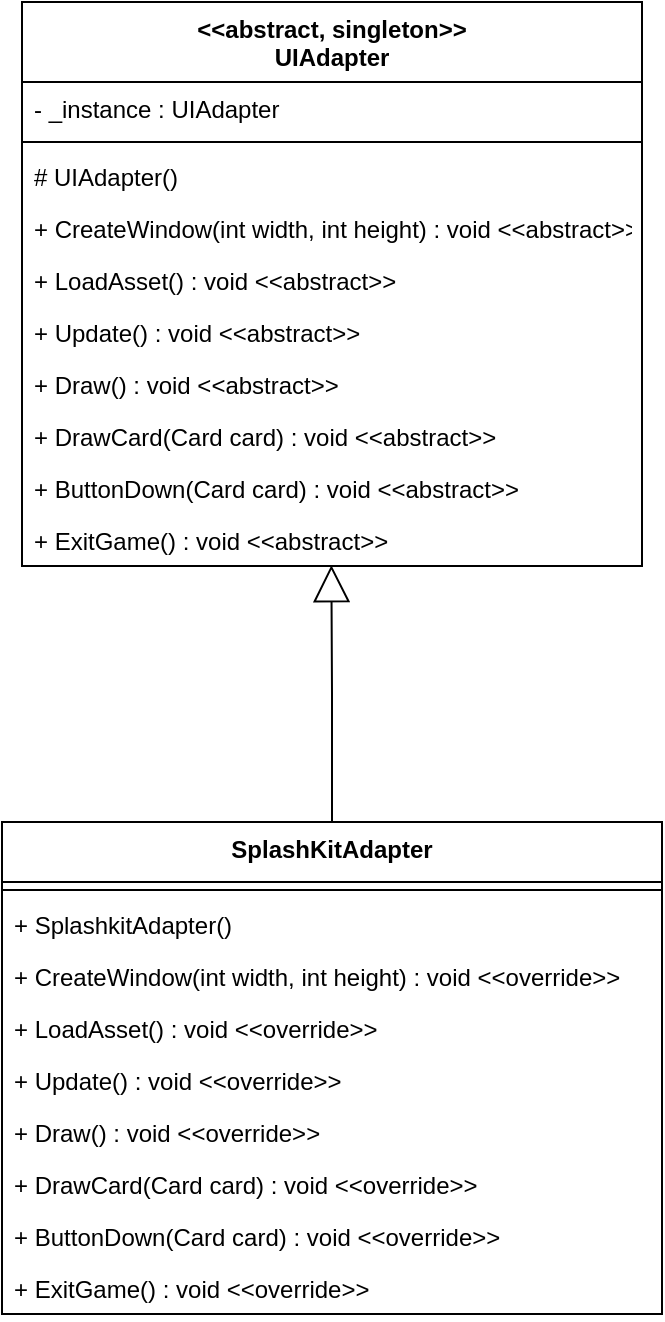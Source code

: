 <mxfile version="15.4.1"><diagram id="gpP6xrQhcJZTPPOt3UcB" name="Page-1"><mxGraphModel dx="1955" dy="867" grid="1" gridSize="10" guides="1" tooltips="1" connect="1" arrows="1" fold="1" page="1" pageScale="1" pageWidth="850" pageHeight="1100" math="0" shadow="0"><root><mxCell id="0"/><mxCell id="1" parent="0"/><mxCell id="ovIlHGlL6Y5NQQGjIwqn-197" value="&lt;&lt;abstract, singleton&gt;&gt;&#xA;UIAdapter&#xA;&#xA;" style="swimlane;fontStyle=1;align=center;verticalAlign=top;childLayout=stackLayout;horizontal=1;startSize=40;horizontalStack=0;resizeParent=1;resizeParentMax=0;resizeLast=0;collapsible=1;marginBottom=0;" vertex="1" parent="1"><mxGeometry x="160" y="90" width="310" height="282" as="geometry"/></mxCell><mxCell id="ovIlHGlL6Y5NQQGjIwqn-198" value="- _instance : UIAdapter" style="text;strokeColor=none;fillColor=none;align=left;verticalAlign=top;spacingLeft=4;spacingRight=4;overflow=hidden;rotatable=0;points=[[0,0.5],[1,0.5]];portConstraint=eastwest;" vertex="1" parent="ovIlHGlL6Y5NQQGjIwqn-197"><mxGeometry y="40" width="310" height="26" as="geometry"/></mxCell><mxCell id="ovIlHGlL6Y5NQQGjIwqn-199" value="" style="line;strokeWidth=1;fillColor=none;align=left;verticalAlign=middle;spacingTop=-1;spacingLeft=3;spacingRight=3;rotatable=0;labelPosition=right;points=[];portConstraint=eastwest;" vertex="1" parent="ovIlHGlL6Y5NQQGjIwqn-197"><mxGeometry y="66" width="310" height="8" as="geometry"/></mxCell><mxCell id="ovIlHGlL6Y5NQQGjIwqn-200" value="# UIAdapter()" style="text;strokeColor=none;fillColor=none;align=left;verticalAlign=top;spacingLeft=4;spacingRight=4;overflow=hidden;rotatable=0;points=[[0,0.5],[1,0.5]];portConstraint=eastwest;" vertex="1" parent="ovIlHGlL6Y5NQQGjIwqn-197"><mxGeometry y="74" width="310" height="26" as="geometry"/></mxCell><mxCell id="ovIlHGlL6Y5NQQGjIwqn-201" value="+ CreateWindow(int width, int height) : void &lt;&lt;abstract&gt;&gt;" style="text;strokeColor=none;fillColor=none;align=left;verticalAlign=top;spacingLeft=4;spacingRight=4;overflow=hidden;rotatable=0;points=[[0,0.5],[1,0.5]];portConstraint=eastwest;" vertex="1" parent="ovIlHGlL6Y5NQQGjIwqn-197"><mxGeometry y="100" width="310" height="26" as="geometry"/></mxCell><mxCell id="ovIlHGlL6Y5NQQGjIwqn-202" value="+ LoadAsset() : void &lt;&lt;abstract&gt;&gt;" style="text;strokeColor=none;fillColor=none;align=left;verticalAlign=top;spacingLeft=4;spacingRight=4;overflow=hidden;rotatable=0;points=[[0,0.5],[1,0.5]];portConstraint=eastwest;" vertex="1" parent="ovIlHGlL6Y5NQQGjIwqn-197"><mxGeometry y="126" width="310" height="26" as="geometry"/></mxCell><mxCell id="ovIlHGlL6Y5NQQGjIwqn-203" value="+ Update() : void &lt;&lt;abstract&gt;&gt;" style="text;strokeColor=none;fillColor=none;align=left;verticalAlign=top;spacingLeft=4;spacingRight=4;overflow=hidden;rotatable=0;points=[[0,0.5],[1,0.5]];portConstraint=eastwest;" vertex="1" parent="ovIlHGlL6Y5NQQGjIwqn-197"><mxGeometry y="152" width="310" height="26" as="geometry"/></mxCell><mxCell id="ovIlHGlL6Y5NQQGjIwqn-204" value="+ Draw() : void &lt;&lt;abstract&gt;&gt;" style="text;strokeColor=none;fillColor=none;align=left;verticalAlign=top;spacingLeft=4;spacingRight=4;overflow=hidden;rotatable=0;points=[[0,0.5],[1,0.5]];portConstraint=eastwest;" vertex="1" parent="ovIlHGlL6Y5NQQGjIwqn-197"><mxGeometry y="178" width="310" height="26" as="geometry"/></mxCell><mxCell id="ovIlHGlL6Y5NQQGjIwqn-205" value="+ DrawCard(Card card) : void &lt;&lt;abstract&gt;&gt;" style="text;strokeColor=none;fillColor=none;align=left;verticalAlign=top;spacingLeft=4;spacingRight=4;overflow=hidden;rotatable=0;points=[[0,0.5],[1,0.5]];portConstraint=eastwest;" vertex="1" parent="ovIlHGlL6Y5NQQGjIwqn-197"><mxGeometry y="204" width="310" height="26" as="geometry"/></mxCell><mxCell id="ovIlHGlL6Y5NQQGjIwqn-206" value="+ ButtonDown(Card card) : void &lt;&lt;abstract&gt;&gt;" style="text;strokeColor=none;fillColor=none;align=left;verticalAlign=top;spacingLeft=4;spacingRight=4;overflow=hidden;rotatable=0;points=[[0,0.5],[1,0.5]];portConstraint=eastwest;" vertex="1" parent="ovIlHGlL6Y5NQQGjIwqn-197"><mxGeometry y="230" width="310" height="26" as="geometry"/></mxCell><mxCell id="ovIlHGlL6Y5NQQGjIwqn-207" value="+ ExitGame() : void &lt;&lt;abstract&gt;&gt;" style="text;strokeColor=none;fillColor=none;align=left;verticalAlign=top;spacingLeft=4;spacingRight=4;overflow=hidden;rotatable=0;points=[[0,0.5],[1,0.5]];portConstraint=eastwest;" vertex="1" parent="ovIlHGlL6Y5NQQGjIwqn-197"><mxGeometry y="256" width="310" height="26" as="geometry"/></mxCell><mxCell id="ovIlHGlL6Y5NQQGjIwqn-208" value="SplashKitAdapter&#xA;&#xA;" style="swimlane;fontStyle=1;align=center;verticalAlign=top;childLayout=stackLayout;horizontal=1;startSize=30;horizontalStack=0;resizeParent=1;resizeParentMax=0;resizeLast=0;collapsible=1;marginBottom=0;" vertex="1" parent="1"><mxGeometry x="150" y="500" width="330" height="246" as="geometry"/></mxCell><mxCell id="ovIlHGlL6Y5NQQGjIwqn-210" value="" style="line;strokeWidth=1;fillColor=none;align=left;verticalAlign=middle;spacingTop=-1;spacingLeft=3;spacingRight=3;rotatable=0;labelPosition=right;points=[];portConstraint=eastwest;" vertex="1" parent="ovIlHGlL6Y5NQQGjIwqn-208"><mxGeometry y="30" width="330" height="8" as="geometry"/></mxCell><mxCell id="ovIlHGlL6Y5NQQGjIwqn-211" value="+ SplashkitAdapter()" style="text;strokeColor=none;fillColor=none;align=left;verticalAlign=top;spacingLeft=4;spacingRight=4;overflow=hidden;rotatable=0;points=[[0,0.5],[1,0.5]];portConstraint=eastwest;" vertex="1" parent="ovIlHGlL6Y5NQQGjIwqn-208"><mxGeometry y="38" width="330" height="26" as="geometry"/></mxCell><mxCell id="ovIlHGlL6Y5NQQGjIwqn-212" value="+ CreateWindow(int width, int height) : void &lt;&lt;override&gt;&gt;" style="text;strokeColor=none;fillColor=none;align=left;verticalAlign=top;spacingLeft=4;spacingRight=4;overflow=hidden;rotatable=0;points=[[0,0.5],[1,0.5]];portConstraint=eastwest;" vertex="1" parent="ovIlHGlL6Y5NQQGjIwqn-208"><mxGeometry y="64" width="330" height="26" as="geometry"/></mxCell><mxCell id="ovIlHGlL6Y5NQQGjIwqn-213" value="+ LoadAsset() : void &lt;&lt;override&gt;&gt;" style="text;strokeColor=none;fillColor=none;align=left;verticalAlign=top;spacingLeft=4;spacingRight=4;overflow=hidden;rotatable=0;points=[[0,0.5],[1,0.5]];portConstraint=eastwest;" vertex="1" parent="ovIlHGlL6Y5NQQGjIwqn-208"><mxGeometry y="90" width="330" height="26" as="geometry"/></mxCell><mxCell id="ovIlHGlL6Y5NQQGjIwqn-214" value="+ Update() : void &lt;&lt;override&gt;&gt;" style="text;strokeColor=none;fillColor=none;align=left;verticalAlign=top;spacingLeft=4;spacingRight=4;overflow=hidden;rotatable=0;points=[[0,0.5],[1,0.5]];portConstraint=eastwest;" vertex="1" parent="ovIlHGlL6Y5NQQGjIwqn-208"><mxGeometry y="116" width="330" height="26" as="geometry"/></mxCell><mxCell id="ovIlHGlL6Y5NQQGjIwqn-215" value="+ Draw() : void &lt;&lt;override&gt;&gt;" style="text;strokeColor=none;fillColor=none;align=left;verticalAlign=top;spacingLeft=4;spacingRight=4;overflow=hidden;rotatable=0;points=[[0,0.5],[1,0.5]];portConstraint=eastwest;" vertex="1" parent="ovIlHGlL6Y5NQQGjIwqn-208"><mxGeometry y="142" width="330" height="26" as="geometry"/></mxCell><mxCell id="ovIlHGlL6Y5NQQGjIwqn-216" value="+ DrawCard(Card card) : void &lt;&lt;override&gt;&gt;" style="text;strokeColor=none;fillColor=none;align=left;verticalAlign=top;spacingLeft=4;spacingRight=4;overflow=hidden;rotatable=0;points=[[0,0.5],[1,0.5]];portConstraint=eastwest;" vertex="1" parent="ovIlHGlL6Y5NQQGjIwqn-208"><mxGeometry y="168" width="330" height="26" as="geometry"/></mxCell><mxCell id="ovIlHGlL6Y5NQQGjIwqn-217" value="+ ButtonDown(Card card) : void &lt;&lt;override&gt;&gt;" style="text;strokeColor=none;fillColor=none;align=left;verticalAlign=top;spacingLeft=4;spacingRight=4;overflow=hidden;rotatable=0;points=[[0,0.5],[1,0.5]];portConstraint=eastwest;" vertex="1" parent="ovIlHGlL6Y5NQQGjIwqn-208"><mxGeometry y="194" width="330" height="26" as="geometry"/></mxCell><mxCell id="ovIlHGlL6Y5NQQGjIwqn-218" value="+ ExitGame() : void &lt;&lt;override&gt;&gt;" style="text;strokeColor=none;fillColor=none;align=left;verticalAlign=top;spacingLeft=4;spacingRight=4;overflow=hidden;rotatable=0;points=[[0,0.5],[1,0.5]];portConstraint=eastwest;" vertex="1" parent="ovIlHGlL6Y5NQQGjIwqn-208"><mxGeometry y="220" width="330" height="26" as="geometry"/></mxCell><mxCell id="ovIlHGlL6Y5NQQGjIwqn-233" value="" style="endArrow=block;endSize=16;endFill=0;html=1;rounded=0;edgeStyle=orthogonalEdgeStyle;exitX=0.5;exitY=0;exitDx=0;exitDy=0;entryX=0.499;entryY=0.984;entryDx=0;entryDy=0;entryPerimeter=0;" edge="1" parent="1" source="ovIlHGlL6Y5NQQGjIwqn-208" target="ovIlHGlL6Y5NQQGjIwqn-207"><mxGeometry width="160" relative="1" as="geometry"><mxPoint x="400" y="460" as="sourcePoint"/><mxPoint x="560" y="460" as="targetPoint"/></mxGeometry></mxCell></root></mxGraphModel></diagram></mxfile>